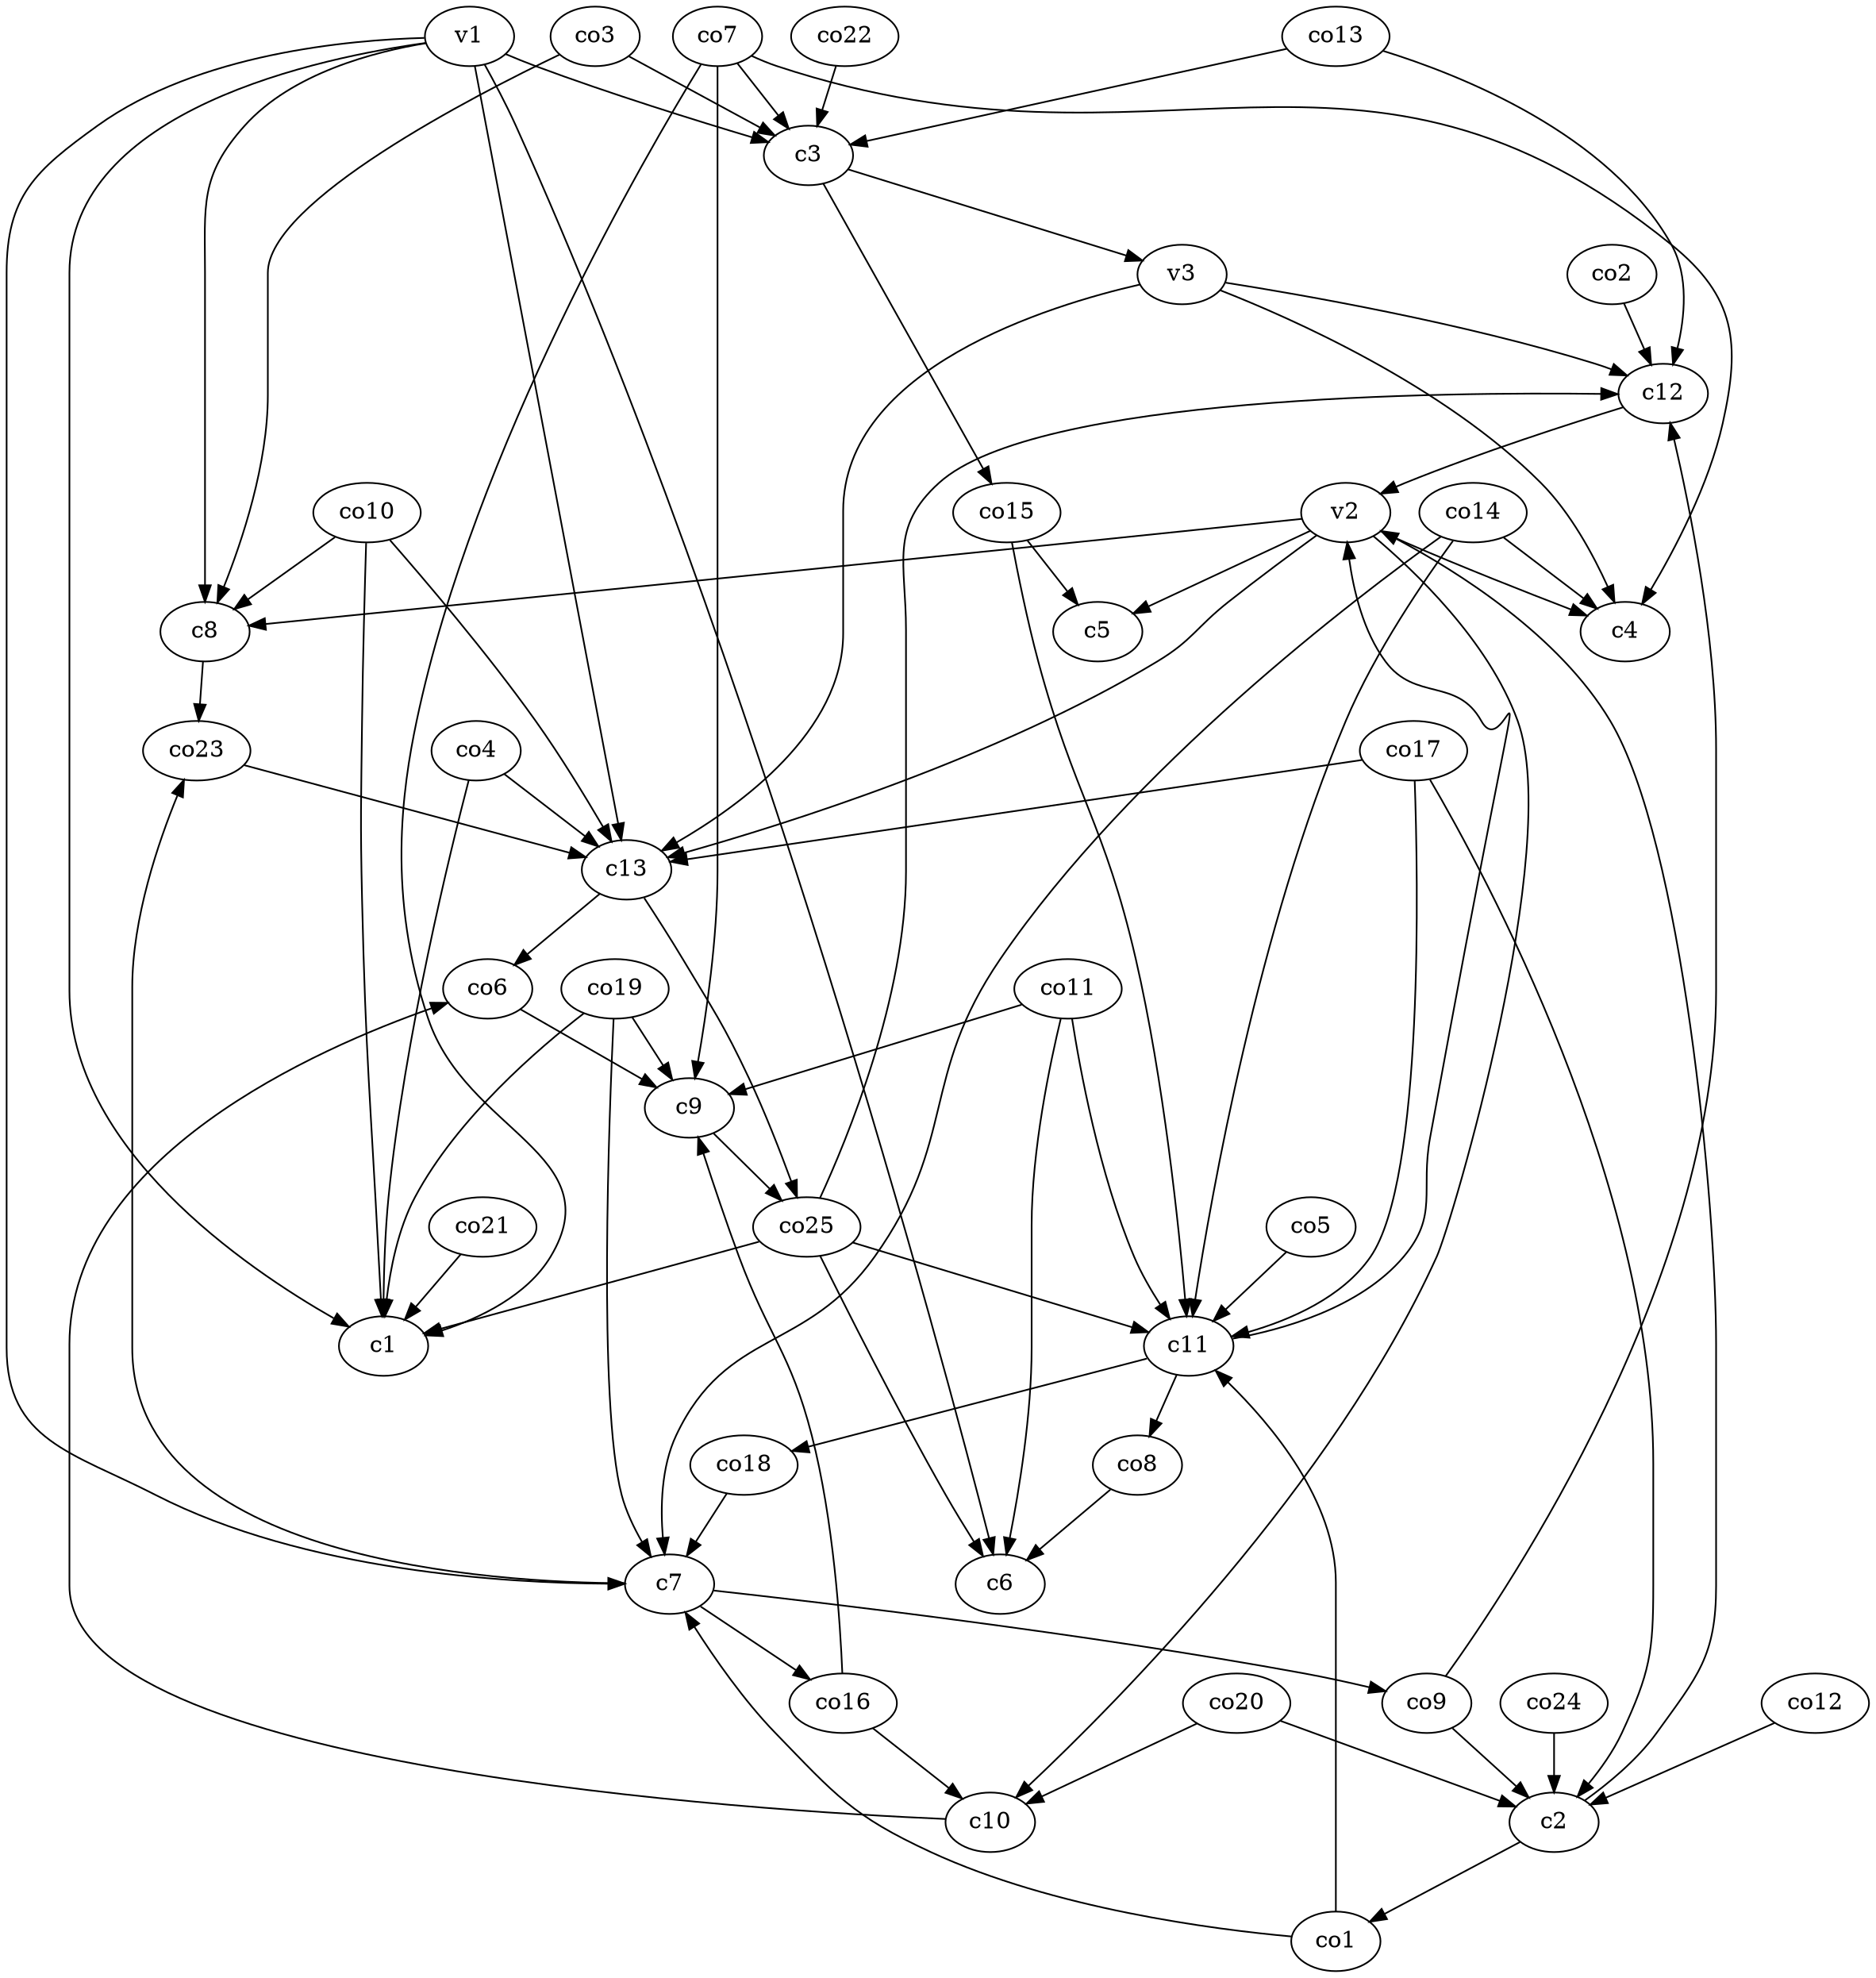 strict digraph  {
c1;
c2;
c3;
c4;
c5;
c6;
c7;
c8;
c9;
c10;
c11;
c12;
c13;
v1;
v2;
v3;
co1;
co2;
co3;
co4;
co5;
co6;
co7;
co8;
co9;
co10;
co11;
co12;
co13;
co14;
co15;
co16;
co17;
co18;
co19;
co20;
co21;
co22;
co23;
co24;
co25;
c2 -> v2  [weight=1];
c2 -> co1  [weight=1];
c3 -> co15  [weight=1];
c3 -> v3  [weight=1];
c7 -> co16  [weight=1];
c7 -> co23  [weight=1];
c7 -> co9  [weight=1];
c8 -> co23  [weight=1];
c9 -> co25  [weight=1];
c10 -> co6  [weight=1];
c11 -> co18  [weight=1];
c11 -> v2  [weight=1];
c11 -> co8  [weight=1];
c12 -> v2  [weight=1];
c13 -> co25  [weight=1];
c13 -> co6  [weight=1];
v1 -> c1  [weight=1];
v1 -> c13  [weight=1];
v1 -> c3  [weight=1];
v1 -> c6  [weight=1];
v1 -> c8  [weight=1];
v1 -> c7  [weight=1];
v2 -> c10  [weight=1];
v2 -> c13  [weight=1];
v2 -> c8  [weight=1];
v2 -> c4  [weight=1];
v2 -> c5  [weight=1];
v3 -> c13  [weight=1];
v3 -> c4  [weight=1];
v3 -> c12  [weight=1];
co1 -> c7  [weight=1];
co1 -> c11  [weight=1];
co2 -> c12  [weight=1];
co3 -> c8  [weight=1];
co3 -> c3  [weight=1];
co4 -> c13  [weight=1];
co4 -> c1  [weight=1];
co5 -> c11  [weight=1];
co6 -> c9  [weight=1];
co7 -> c4  [weight=1];
co7 -> c9  [weight=1];
co7 -> c1  [weight=1];
co7 -> c3  [weight=1];
co8 -> c6  [weight=1];
co9 -> c2  [weight=1];
co9 -> c12  [weight=1];
co10 -> c13  [weight=1];
co10 -> c8  [weight=1];
co10 -> c1  [weight=1];
co11 -> c9  [weight=1];
co11 -> c6  [weight=1];
co11 -> c11  [weight=1];
co12 -> c2  [weight=1];
co13 -> c12  [weight=1];
co13 -> c3  [weight=1];
co14 -> c7  [weight=1];
co14 -> c11  [weight=1];
co14 -> c4  [weight=1];
co15 -> c5  [weight=1];
co15 -> c11  [weight=1];
co16 -> c10  [weight=1];
co16 -> c9  [weight=1];
co17 -> c2  [weight=1];
co17 -> c13  [weight=1];
co17 -> c11  [weight=1];
co18 -> c7  [weight=1];
co19 -> c1  [weight=1];
co19 -> c7  [weight=1];
co19 -> c9  [weight=1];
co20 -> c2  [weight=1];
co20 -> c10  [weight=1];
co21 -> c1  [weight=1];
co22 -> c3  [weight=1];
co23 -> c13  [weight=1];
co24 -> c2  [weight=1];
co25 -> c6  [weight=1];
co25 -> c12  [weight=1];
co25 -> c1  [weight=1];
co25 -> c11  [weight=1];
}
